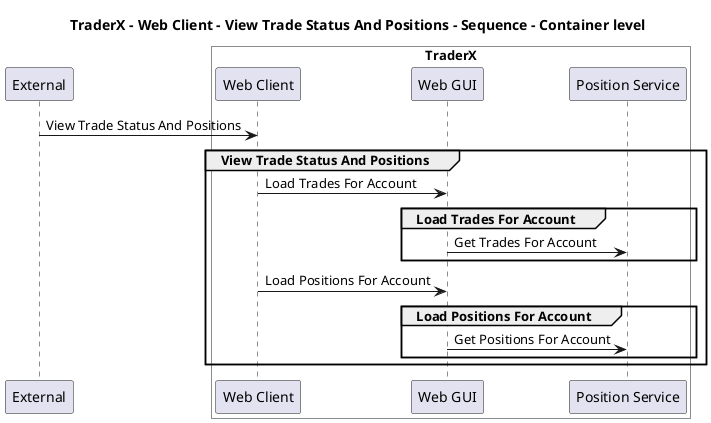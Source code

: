 @startuml

title TraderX - Web Client - View Trade Status And Positions - Sequence - Container level

participant "External" as C4InterFlow.SoftwareSystems.ExternalSystem

box "TraderX" #White
    participant "Web Client" as TraderX.SoftwareSystems.TraderX.Containers.WebClient
    participant "Web GUI" as TraderX.SoftwareSystems.TraderX.Containers.WebGUI
    participant "Position Service" as TraderX.SoftwareSystems.TraderX.Containers.PositionService
end box


C4InterFlow.SoftwareSystems.ExternalSystem -> TraderX.SoftwareSystems.TraderX.Containers.WebClient : View Trade Status And Positions
group View Trade Status And Positions
TraderX.SoftwareSystems.TraderX.Containers.WebClient -> TraderX.SoftwareSystems.TraderX.Containers.WebGUI : Load Trades For Account
group Load Trades For Account
TraderX.SoftwareSystems.TraderX.Containers.WebGUI -> TraderX.SoftwareSystems.TraderX.Containers.PositionService : Get Trades For Account
end
TraderX.SoftwareSystems.TraderX.Containers.WebClient -> TraderX.SoftwareSystems.TraderX.Containers.WebGUI : Load Positions For Account
group Load Positions For Account
TraderX.SoftwareSystems.TraderX.Containers.WebGUI -> TraderX.SoftwareSystems.TraderX.Containers.PositionService : Get Positions For Account
end
end


@enduml
